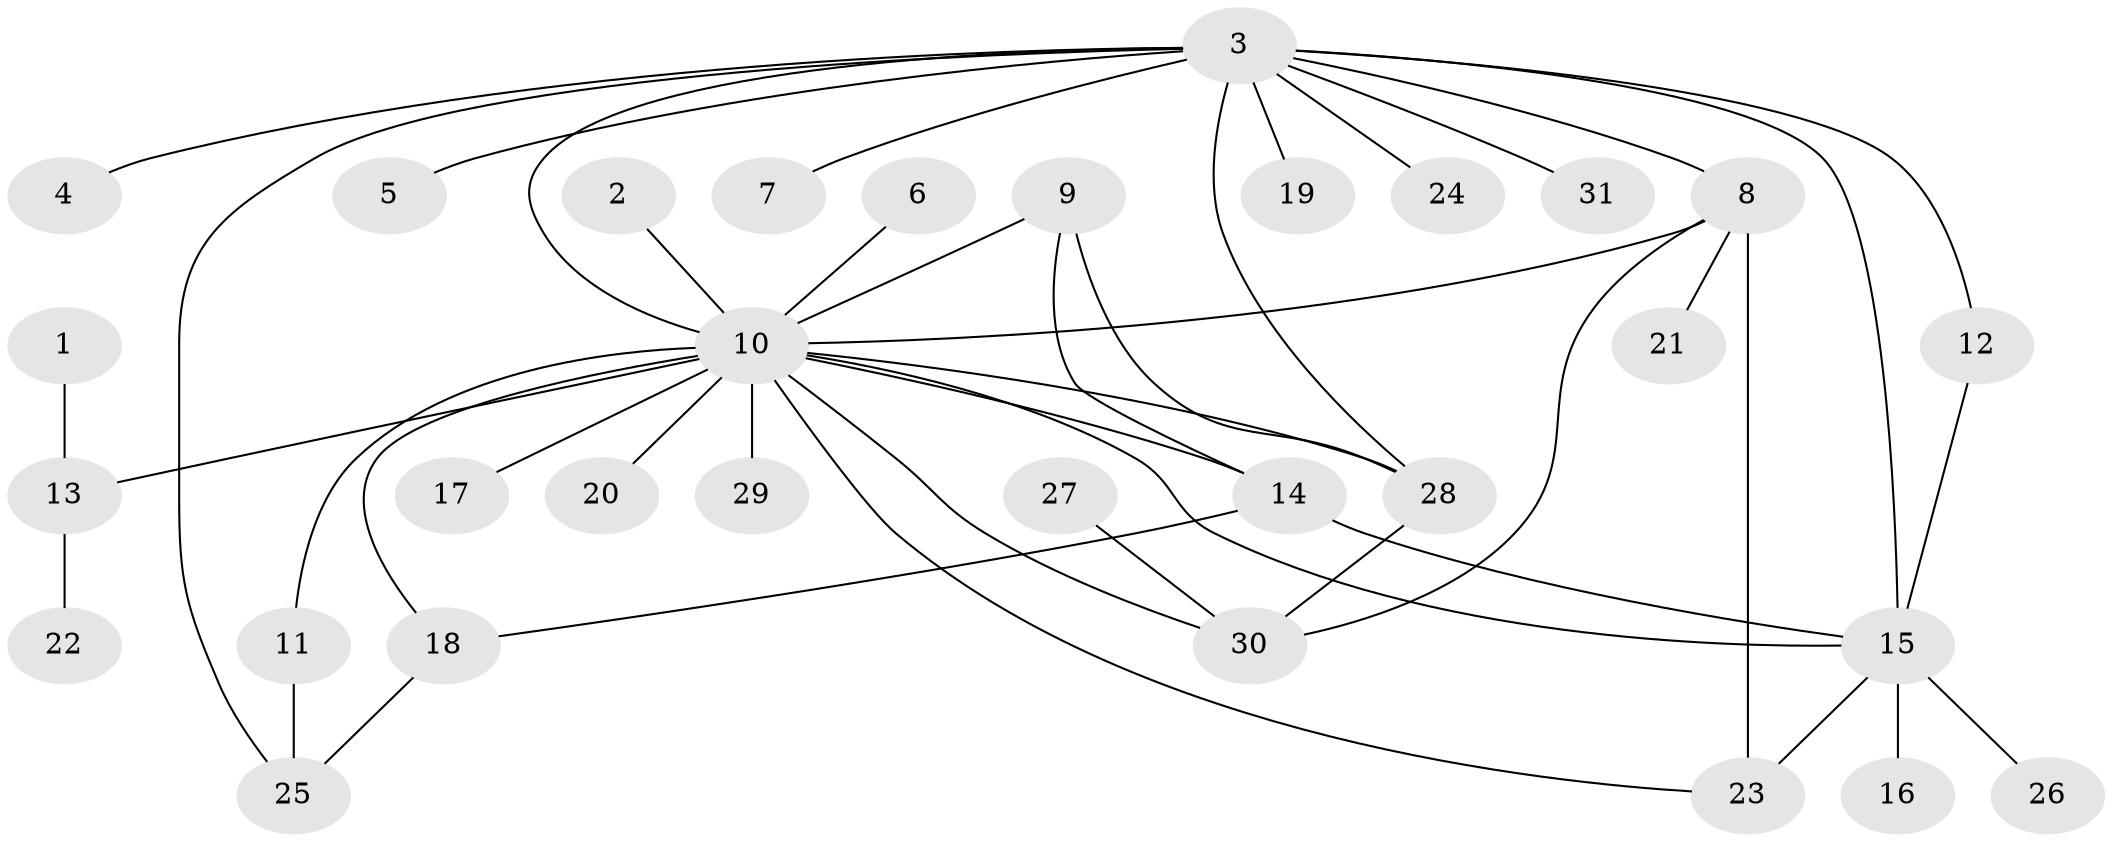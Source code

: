// original degree distribution, {3: 0.11290322580645161, 11: 0.016129032258064516, 5: 0.0967741935483871, 17: 0.016129032258064516, 4: 0.04838709677419355, 2: 0.1935483870967742, 1: 0.4838709677419355, 6: 0.016129032258064516, 9: 0.016129032258064516}
// Generated by graph-tools (version 1.1) at 2025/49/03/09/25 03:49:56]
// undirected, 31 vertices, 44 edges
graph export_dot {
graph [start="1"]
  node [color=gray90,style=filled];
  1;
  2;
  3;
  4;
  5;
  6;
  7;
  8;
  9;
  10;
  11;
  12;
  13;
  14;
  15;
  16;
  17;
  18;
  19;
  20;
  21;
  22;
  23;
  24;
  25;
  26;
  27;
  28;
  29;
  30;
  31;
  1 -- 13 [weight=1.0];
  2 -- 10 [weight=1.0];
  3 -- 4 [weight=1.0];
  3 -- 5 [weight=1.0];
  3 -- 7 [weight=1.0];
  3 -- 8 [weight=1.0];
  3 -- 10 [weight=1.0];
  3 -- 12 [weight=1.0];
  3 -- 15 [weight=1.0];
  3 -- 19 [weight=1.0];
  3 -- 24 [weight=1.0];
  3 -- 25 [weight=1.0];
  3 -- 28 [weight=1.0];
  3 -- 31 [weight=1.0];
  6 -- 10 [weight=1.0];
  8 -- 10 [weight=1.0];
  8 -- 21 [weight=1.0];
  8 -- 23 [weight=1.0];
  8 -- 30 [weight=1.0];
  9 -- 10 [weight=1.0];
  9 -- 14 [weight=1.0];
  9 -- 28 [weight=1.0];
  10 -- 11 [weight=1.0];
  10 -- 13 [weight=3.0];
  10 -- 14 [weight=2.0];
  10 -- 15 [weight=1.0];
  10 -- 17 [weight=1.0];
  10 -- 18 [weight=1.0];
  10 -- 20 [weight=1.0];
  10 -- 23 [weight=1.0];
  10 -- 28 [weight=1.0];
  10 -- 29 [weight=1.0];
  10 -- 30 [weight=1.0];
  11 -- 25 [weight=1.0];
  12 -- 15 [weight=1.0];
  13 -- 22 [weight=1.0];
  14 -- 15 [weight=1.0];
  14 -- 18 [weight=1.0];
  15 -- 16 [weight=1.0];
  15 -- 23 [weight=1.0];
  15 -- 26 [weight=1.0];
  18 -- 25 [weight=1.0];
  27 -- 30 [weight=1.0];
  28 -- 30 [weight=1.0];
}
